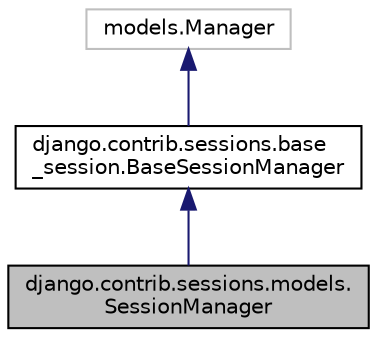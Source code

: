 digraph "django.contrib.sessions.models.SessionManager"
{
 // LATEX_PDF_SIZE
  edge [fontname="Helvetica",fontsize="10",labelfontname="Helvetica",labelfontsize="10"];
  node [fontname="Helvetica",fontsize="10",shape=record];
  Node1 [label="django.contrib.sessions.models.\lSessionManager",height=0.2,width=0.4,color="black", fillcolor="grey75", style="filled", fontcolor="black",tooltip=" "];
  Node2 -> Node1 [dir="back",color="midnightblue",fontsize="10",style="solid"];
  Node2 [label="django.contrib.sessions.base\l_session.BaseSessionManager",height=0.2,width=0.4,color="black", fillcolor="white", style="filled",URL="$classdjango_1_1contrib_1_1sessions_1_1base__session_1_1_base_session_manager.html",tooltip=" "];
  Node3 -> Node2 [dir="back",color="midnightblue",fontsize="10",style="solid"];
  Node3 [label="models.Manager",height=0.2,width=0.4,color="grey75", fillcolor="white", style="filled",tooltip=" "];
}
